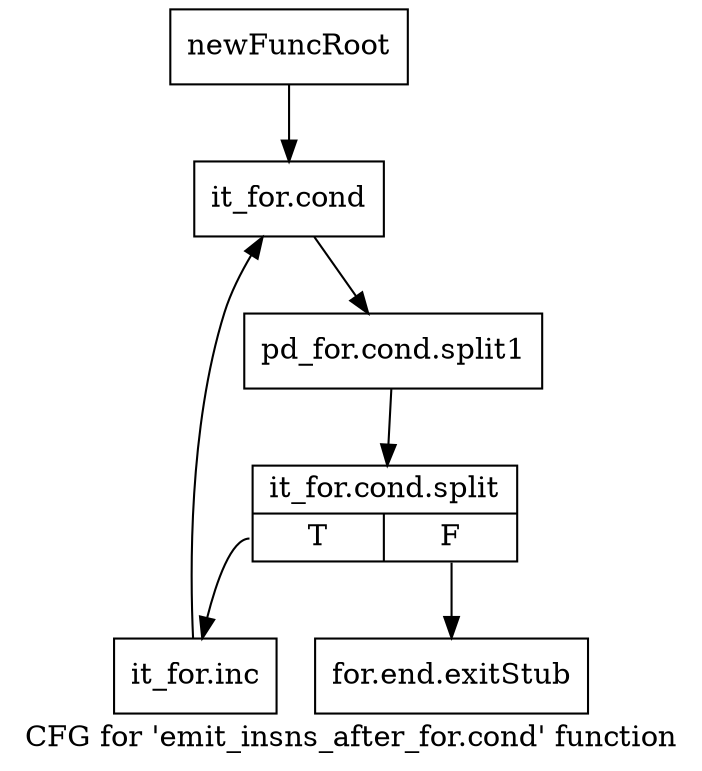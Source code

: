 digraph "CFG for 'emit_insns_after_for.cond' function" {
	label="CFG for 'emit_insns_after_for.cond' function";

	Node0xac761f0 [shape=record,label="{newFuncRoot}"];
	Node0xac761f0 -> Node0xac76290;
	Node0xac76240 [shape=record,label="{for.end.exitStub}"];
	Node0xac76290 [shape=record,label="{it_for.cond}"];
	Node0xac76290 -> Node0xf131a00;
	Node0xf131a00 [shape=record,label="{pd_for.cond.split1}"];
	Node0xf131a00 -> Node0xf5b08f0;
	Node0xf5b08f0 [shape=record,label="{it_for.cond.split|{<s0>T|<s1>F}}"];
	Node0xf5b08f0:s0 -> Node0xac762e0;
	Node0xf5b08f0:s1 -> Node0xac76240;
	Node0xac762e0 [shape=record,label="{it_for.inc}"];
	Node0xac762e0 -> Node0xac76290;
}
